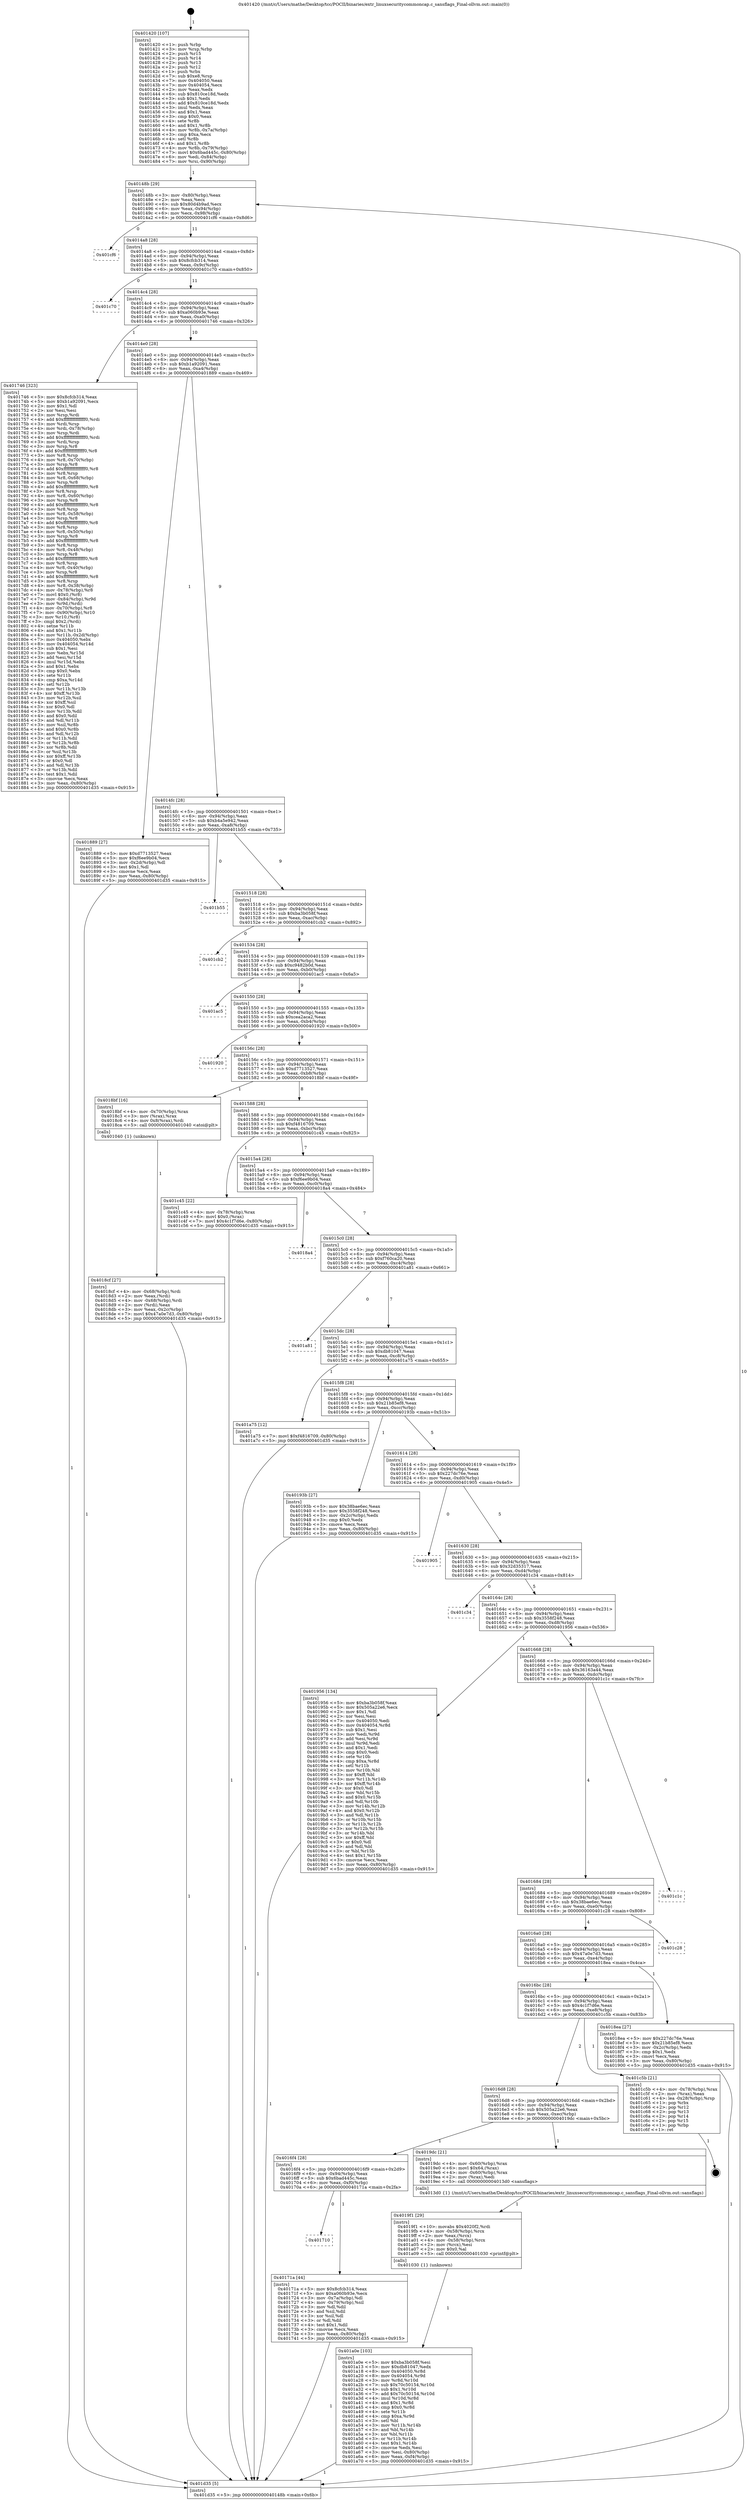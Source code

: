 digraph "0x401420" {
  label = "0x401420 (/mnt/c/Users/mathe/Desktop/tcc/POCII/binaries/extr_linuxsecuritycommoncap.c_sansflags_Final-ollvm.out::main(0))"
  labelloc = "t"
  node[shape=record]

  Entry [label="",width=0.3,height=0.3,shape=circle,fillcolor=black,style=filled]
  "0x40148b" [label="{
     0x40148b [29]\l
     | [instrs]\l
     &nbsp;&nbsp;0x40148b \<+3\>: mov -0x80(%rbp),%eax\l
     &nbsp;&nbsp;0x40148e \<+2\>: mov %eax,%ecx\l
     &nbsp;&nbsp;0x401490 \<+6\>: sub $0x80d4b9ad,%ecx\l
     &nbsp;&nbsp;0x401496 \<+6\>: mov %eax,-0x94(%rbp)\l
     &nbsp;&nbsp;0x40149c \<+6\>: mov %ecx,-0x98(%rbp)\l
     &nbsp;&nbsp;0x4014a2 \<+6\>: je 0000000000401cf6 \<main+0x8d6\>\l
  }"]
  "0x401cf6" [label="{
     0x401cf6\l
  }", style=dashed]
  "0x4014a8" [label="{
     0x4014a8 [28]\l
     | [instrs]\l
     &nbsp;&nbsp;0x4014a8 \<+5\>: jmp 00000000004014ad \<main+0x8d\>\l
     &nbsp;&nbsp;0x4014ad \<+6\>: mov -0x94(%rbp),%eax\l
     &nbsp;&nbsp;0x4014b3 \<+5\>: sub $0x8cfcb314,%eax\l
     &nbsp;&nbsp;0x4014b8 \<+6\>: mov %eax,-0x9c(%rbp)\l
     &nbsp;&nbsp;0x4014be \<+6\>: je 0000000000401c70 \<main+0x850\>\l
  }"]
  Exit [label="",width=0.3,height=0.3,shape=circle,fillcolor=black,style=filled,peripheries=2]
  "0x401c70" [label="{
     0x401c70\l
  }", style=dashed]
  "0x4014c4" [label="{
     0x4014c4 [28]\l
     | [instrs]\l
     &nbsp;&nbsp;0x4014c4 \<+5\>: jmp 00000000004014c9 \<main+0xa9\>\l
     &nbsp;&nbsp;0x4014c9 \<+6\>: mov -0x94(%rbp),%eax\l
     &nbsp;&nbsp;0x4014cf \<+5\>: sub $0xa060b93e,%eax\l
     &nbsp;&nbsp;0x4014d4 \<+6\>: mov %eax,-0xa0(%rbp)\l
     &nbsp;&nbsp;0x4014da \<+6\>: je 0000000000401746 \<main+0x326\>\l
  }"]
  "0x401a0e" [label="{
     0x401a0e [103]\l
     | [instrs]\l
     &nbsp;&nbsp;0x401a0e \<+5\>: mov $0xba3b058f,%esi\l
     &nbsp;&nbsp;0x401a13 \<+5\>: mov $0xdb81047,%edx\l
     &nbsp;&nbsp;0x401a18 \<+8\>: mov 0x404050,%r8d\l
     &nbsp;&nbsp;0x401a20 \<+8\>: mov 0x404054,%r9d\l
     &nbsp;&nbsp;0x401a28 \<+3\>: mov %r8d,%r10d\l
     &nbsp;&nbsp;0x401a2b \<+7\>: sub $0x70c50154,%r10d\l
     &nbsp;&nbsp;0x401a32 \<+4\>: sub $0x1,%r10d\l
     &nbsp;&nbsp;0x401a36 \<+7\>: add $0x70c50154,%r10d\l
     &nbsp;&nbsp;0x401a3d \<+4\>: imul %r10d,%r8d\l
     &nbsp;&nbsp;0x401a41 \<+4\>: and $0x1,%r8d\l
     &nbsp;&nbsp;0x401a45 \<+4\>: cmp $0x0,%r8d\l
     &nbsp;&nbsp;0x401a49 \<+4\>: sete %r11b\l
     &nbsp;&nbsp;0x401a4d \<+4\>: cmp $0xa,%r9d\l
     &nbsp;&nbsp;0x401a51 \<+3\>: setl %bl\l
     &nbsp;&nbsp;0x401a54 \<+3\>: mov %r11b,%r14b\l
     &nbsp;&nbsp;0x401a57 \<+3\>: and %bl,%r14b\l
     &nbsp;&nbsp;0x401a5a \<+3\>: xor %bl,%r11b\l
     &nbsp;&nbsp;0x401a5d \<+3\>: or %r11b,%r14b\l
     &nbsp;&nbsp;0x401a60 \<+4\>: test $0x1,%r14b\l
     &nbsp;&nbsp;0x401a64 \<+3\>: cmovne %edx,%esi\l
     &nbsp;&nbsp;0x401a67 \<+3\>: mov %esi,-0x80(%rbp)\l
     &nbsp;&nbsp;0x401a6a \<+6\>: mov %eax,-0xf4(%rbp)\l
     &nbsp;&nbsp;0x401a70 \<+5\>: jmp 0000000000401d35 \<main+0x915\>\l
  }"]
  "0x401746" [label="{
     0x401746 [323]\l
     | [instrs]\l
     &nbsp;&nbsp;0x401746 \<+5\>: mov $0x8cfcb314,%eax\l
     &nbsp;&nbsp;0x40174b \<+5\>: mov $0xb1a92091,%ecx\l
     &nbsp;&nbsp;0x401750 \<+2\>: mov $0x1,%dl\l
     &nbsp;&nbsp;0x401752 \<+2\>: xor %esi,%esi\l
     &nbsp;&nbsp;0x401754 \<+3\>: mov %rsp,%rdi\l
     &nbsp;&nbsp;0x401757 \<+4\>: add $0xfffffffffffffff0,%rdi\l
     &nbsp;&nbsp;0x40175b \<+3\>: mov %rdi,%rsp\l
     &nbsp;&nbsp;0x40175e \<+4\>: mov %rdi,-0x78(%rbp)\l
     &nbsp;&nbsp;0x401762 \<+3\>: mov %rsp,%rdi\l
     &nbsp;&nbsp;0x401765 \<+4\>: add $0xfffffffffffffff0,%rdi\l
     &nbsp;&nbsp;0x401769 \<+3\>: mov %rdi,%rsp\l
     &nbsp;&nbsp;0x40176c \<+3\>: mov %rsp,%r8\l
     &nbsp;&nbsp;0x40176f \<+4\>: add $0xfffffffffffffff0,%r8\l
     &nbsp;&nbsp;0x401773 \<+3\>: mov %r8,%rsp\l
     &nbsp;&nbsp;0x401776 \<+4\>: mov %r8,-0x70(%rbp)\l
     &nbsp;&nbsp;0x40177a \<+3\>: mov %rsp,%r8\l
     &nbsp;&nbsp;0x40177d \<+4\>: add $0xfffffffffffffff0,%r8\l
     &nbsp;&nbsp;0x401781 \<+3\>: mov %r8,%rsp\l
     &nbsp;&nbsp;0x401784 \<+4\>: mov %r8,-0x68(%rbp)\l
     &nbsp;&nbsp;0x401788 \<+3\>: mov %rsp,%r8\l
     &nbsp;&nbsp;0x40178b \<+4\>: add $0xfffffffffffffff0,%r8\l
     &nbsp;&nbsp;0x40178f \<+3\>: mov %r8,%rsp\l
     &nbsp;&nbsp;0x401792 \<+4\>: mov %r8,-0x60(%rbp)\l
     &nbsp;&nbsp;0x401796 \<+3\>: mov %rsp,%r8\l
     &nbsp;&nbsp;0x401799 \<+4\>: add $0xfffffffffffffff0,%r8\l
     &nbsp;&nbsp;0x40179d \<+3\>: mov %r8,%rsp\l
     &nbsp;&nbsp;0x4017a0 \<+4\>: mov %r8,-0x58(%rbp)\l
     &nbsp;&nbsp;0x4017a4 \<+3\>: mov %rsp,%r8\l
     &nbsp;&nbsp;0x4017a7 \<+4\>: add $0xfffffffffffffff0,%r8\l
     &nbsp;&nbsp;0x4017ab \<+3\>: mov %r8,%rsp\l
     &nbsp;&nbsp;0x4017ae \<+4\>: mov %r8,-0x50(%rbp)\l
     &nbsp;&nbsp;0x4017b2 \<+3\>: mov %rsp,%r8\l
     &nbsp;&nbsp;0x4017b5 \<+4\>: add $0xfffffffffffffff0,%r8\l
     &nbsp;&nbsp;0x4017b9 \<+3\>: mov %r8,%rsp\l
     &nbsp;&nbsp;0x4017bc \<+4\>: mov %r8,-0x48(%rbp)\l
     &nbsp;&nbsp;0x4017c0 \<+3\>: mov %rsp,%r8\l
     &nbsp;&nbsp;0x4017c3 \<+4\>: add $0xfffffffffffffff0,%r8\l
     &nbsp;&nbsp;0x4017c7 \<+3\>: mov %r8,%rsp\l
     &nbsp;&nbsp;0x4017ca \<+4\>: mov %r8,-0x40(%rbp)\l
     &nbsp;&nbsp;0x4017ce \<+3\>: mov %rsp,%r8\l
     &nbsp;&nbsp;0x4017d1 \<+4\>: add $0xfffffffffffffff0,%r8\l
     &nbsp;&nbsp;0x4017d5 \<+3\>: mov %r8,%rsp\l
     &nbsp;&nbsp;0x4017d8 \<+4\>: mov %r8,-0x38(%rbp)\l
     &nbsp;&nbsp;0x4017dc \<+4\>: mov -0x78(%rbp),%r8\l
     &nbsp;&nbsp;0x4017e0 \<+7\>: movl $0x0,(%r8)\l
     &nbsp;&nbsp;0x4017e7 \<+7\>: mov -0x84(%rbp),%r9d\l
     &nbsp;&nbsp;0x4017ee \<+3\>: mov %r9d,(%rdi)\l
     &nbsp;&nbsp;0x4017f1 \<+4\>: mov -0x70(%rbp),%r8\l
     &nbsp;&nbsp;0x4017f5 \<+7\>: mov -0x90(%rbp),%r10\l
     &nbsp;&nbsp;0x4017fc \<+3\>: mov %r10,(%r8)\l
     &nbsp;&nbsp;0x4017ff \<+3\>: cmpl $0x2,(%rdi)\l
     &nbsp;&nbsp;0x401802 \<+4\>: setne %r11b\l
     &nbsp;&nbsp;0x401806 \<+4\>: and $0x1,%r11b\l
     &nbsp;&nbsp;0x40180a \<+4\>: mov %r11b,-0x2d(%rbp)\l
     &nbsp;&nbsp;0x40180e \<+7\>: mov 0x404050,%ebx\l
     &nbsp;&nbsp;0x401815 \<+8\>: mov 0x404054,%r14d\l
     &nbsp;&nbsp;0x40181d \<+3\>: sub $0x1,%esi\l
     &nbsp;&nbsp;0x401820 \<+3\>: mov %ebx,%r15d\l
     &nbsp;&nbsp;0x401823 \<+3\>: add %esi,%r15d\l
     &nbsp;&nbsp;0x401826 \<+4\>: imul %r15d,%ebx\l
     &nbsp;&nbsp;0x40182a \<+3\>: and $0x1,%ebx\l
     &nbsp;&nbsp;0x40182d \<+3\>: cmp $0x0,%ebx\l
     &nbsp;&nbsp;0x401830 \<+4\>: sete %r11b\l
     &nbsp;&nbsp;0x401834 \<+4\>: cmp $0xa,%r14d\l
     &nbsp;&nbsp;0x401838 \<+4\>: setl %r12b\l
     &nbsp;&nbsp;0x40183c \<+3\>: mov %r11b,%r13b\l
     &nbsp;&nbsp;0x40183f \<+4\>: xor $0xff,%r13b\l
     &nbsp;&nbsp;0x401843 \<+3\>: mov %r12b,%sil\l
     &nbsp;&nbsp;0x401846 \<+4\>: xor $0xff,%sil\l
     &nbsp;&nbsp;0x40184a \<+3\>: xor $0x0,%dl\l
     &nbsp;&nbsp;0x40184d \<+3\>: mov %r13b,%dil\l
     &nbsp;&nbsp;0x401850 \<+4\>: and $0x0,%dil\l
     &nbsp;&nbsp;0x401854 \<+3\>: and %dl,%r11b\l
     &nbsp;&nbsp;0x401857 \<+3\>: mov %sil,%r8b\l
     &nbsp;&nbsp;0x40185a \<+4\>: and $0x0,%r8b\l
     &nbsp;&nbsp;0x40185e \<+3\>: and %dl,%r12b\l
     &nbsp;&nbsp;0x401861 \<+3\>: or %r11b,%dil\l
     &nbsp;&nbsp;0x401864 \<+3\>: or %r12b,%r8b\l
     &nbsp;&nbsp;0x401867 \<+3\>: xor %r8b,%dil\l
     &nbsp;&nbsp;0x40186a \<+3\>: or %sil,%r13b\l
     &nbsp;&nbsp;0x40186d \<+4\>: xor $0xff,%r13b\l
     &nbsp;&nbsp;0x401871 \<+3\>: or $0x0,%dl\l
     &nbsp;&nbsp;0x401874 \<+3\>: and %dl,%r13b\l
     &nbsp;&nbsp;0x401877 \<+3\>: or %r13b,%dil\l
     &nbsp;&nbsp;0x40187a \<+4\>: test $0x1,%dil\l
     &nbsp;&nbsp;0x40187e \<+3\>: cmovne %ecx,%eax\l
     &nbsp;&nbsp;0x401881 \<+3\>: mov %eax,-0x80(%rbp)\l
     &nbsp;&nbsp;0x401884 \<+5\>: jmp 0000000000401d35 \<main+0x915\>\l
  }"]
  "0x4014e0" [label="{
     0x4014e0 [28]\l
     | [instrs]\l
     &nbsp;&nbsp;0x4014e0 \<+5\>: jmp 00000000004014e5 \<main+0xc5\>\l
     &nbsp;&nbsp;0x4014e5 \<+6\>: mov -0x94(%rbp),%eax\l
     &nbsp;&nbsp;0x4014eb \<+5\>: sub $0xb1a92091,%eax\l
     &nbsp;&nbsp;0x4014f0 \<+6\>: mov %eax,-0xa4(%rbp)\l
     &nbsp;&nbsp;0x4014f6 \<+6\>: je 0000000000401889 \<main+0x469\>\l
  }"]
  "0x4019f1" [label="{
     0x4019f1 [29]\l
     | [instrs]\l
     &nbsp;&nbsp;0x4019f1 \<+10\>: movabs $0x4020f2,%rdi\l
     &nbsp;&nbsp;0x4019fb \<+4\>: mov -0x58(%rbp),%rcx\l
     &nbsp;&nbsp;0x4019ff \<+2\>: mov %eax,(%rcx)\l
     &nbsp;&nbsp;0x401a01 \<+4\>: mov -0x58(%rbp),%rcx\l
     &nbsp;&nbsp;0x401a05 \<+2\>: mov (%rcx),%esi\l
     &nbsp;&nbsp;0x401a07 \<+2\>: mov $0x0,%al\l
     &nbsp;&nbsp;0x401a09 \<+5\>: call 0000000000401030 \<printf@plt\>\l
     | [calls]\l
     &nbsp;&nbsp;0x401030 \{1\} (unknown)\l
  }"]
  "0x401889" [label="{
     0x401889 [27]\l
     | [instrs]\l
     &nbsp;&nbsp;0x401889 \<+5\>: mov $0xd7713527,%eax\l
     &nbsp;&nbsp;0x40188e \<+5\>: mov $0xf6ee9b04,%ecx\l
     &nbsp;&nbsp;0x401893 \<+3\>: mov -0x2d(%rbp),%dl\l
     &nbsp;&nbsp;0x401896 \<+3\>: test $0x1,%dl\l
     &nbsp;&nbsp;0x401899 \<+3\>: cmovne %ecx,%eax\l
     &nbsp;&nbsp;0x40189c \<+3\>: mov %eax,-0x80(%rbp)\l
     &nbsp;&nbsp;0x40189f \<+5\>: jmp 0000000000401d35 \<main+0x915\>\l
  }"]
  "0x4014fc" [label="{
     0x4014fc [28]\l
     | [instrs]\l
     &nbsp;&nbsp;0x4014fc \<+5\>: jmp 0000000000401501 \<main+0xe1\>\l
     &nbsp;&nbsp;0x401501 \<+6\>: mov -0x94(%rbp),%eax\l
     &nbsp;&nbsp;0x401507 \<+5\>: sub $0xb4a5e942,%eax\l
     &nbsp;&nbsp;0x40150c \<+6\>: mov %eax,-0xa8(%rbp)\l
     &nbsp;&nbsp;0x401512 \<+6\>: je 0000000000401b55 \<main+0x735\>\l
  }"]
  "0x4018cf" [label="{
     0x4018cf [27]\l
     | [instrs]\l
     &nbsp;&nbsp;0x4018cf \<+4\>: mov -0x68(%rbp),%rdi\l
     &nbsp;&nbsp;0x4018d3 \<+2\>: mov %eax,(%rdi)\l
     &nbsp;&nbsp;0x4018d5 \<+4\>: mov -0x68(%rbp),%rdi\l
     &nbsp;&nbsp;0x4018d9 \<+2\>: mov (%rdi),%eax\l
     &nbsp;&nbsp;0x4018db \<+3\>: mov %eax,-0x2c(%rbp)\l
     &nbsp;&nbsp;0x4018de \<+7\>: movl $0x47a0e7d3,-0x80(%rbp)\l
     &nbsp;&nbsp;0x4018e5 \<+5\>: jmp 0000000000401d35 \<main+0x915\>\l
  }"]
  "0x401b55" [label="{
     0x401b55\l
  }", style=dashed]
  "0x401518" [label="{
     0x401518 [28]\l
     | [instrs]\l
     &nbsp;&nbsp;0x401518 \<+5\>: jmp 000000000040151d \<main+0xfd\>\l
     &nbsp;&nbsp;0x40151d \<+6\>: mov -0x94(%rbp),%eax\l
     &nbsp;&nbsp;0x401523 \<+5\>: sub $0xba3b058f,%eax\l
     &nbsp;&nbsp;0x401528 \<+6\>: mov %eax,-0xac(%rbp)\l
     &nbsp;&nbsp;0x40152e \<+6\>: je 0000000000401cb2 \<main+0x892\>\l
  }"]
  "0x401420" [label="{
     0x401420 [107]\l
     | [instrs]\l
     &nbsp;&nbsp;0x401420 \<+1\>: push %rbp\l
     &nbsp;&nbsp;0x401421 \<+3\>: mov %rsp,%rbp\l
     &nbsp;&nbsp;0x401424 \<+2\>: push %r15\l
     &nbsp;&nbsp;0x401426 \<+2\>: push %r14\l
     &nbsp;&nbsp;0x401428 \<+2\>: push %r13\l
     &nbsp;&nbsp;0x40142a \<+2\>: push %r12\l
     &nbsp;&nbsp;0x40142c \<+1\>: push %rbx\l
     &nbsp;&nbsp;0x40142d \<+7\>: sub $0xe8,%rsp\l
     &nbsp;&nbsp;0x401434 \<+7\>: mov 0x404050,%eax\l
     &nbsp;&nbsp;0x40143b \<+7\>: mov 0x404054,%ecx\l
     &nbsp;&nbsp;0x401442 \<+2\>: mov %eax,%edx\l
     &nbsp;&nbsp;0x401444 \<+6\>: sub $0x810ce18d,%edx\l
     &nbsp;&nbsp;0x40144a \<+3\>: sub $0x1,%edx\l
     &nbsp;&nbsp;0x40144d \<+6\>: add $0x810ce18d,%edx\l
     &nbsp;&nbsp;0x401453 \<+3\>: imul %edx,%eax\l
     &nbsp;&nbsp;0x401456 \<+3\>: and $0x1,%eax\l
     &nbsp;&nbsp;0x401459 \<+3\>: cmp $0x0,%eax\l
     &nbsp;&nbsp;0x40145c \<+4\>: sete %r8b\l
     &nbsp;&nbsp;0x401460 \<+4\>: and $0x1,%r8b\l
     &nbsp;&nbsp;0x401464 \<+4\>: mov %r8b,-0x7a(%rbp)\l
     &nbsp;&nbsp;0x401468 \<+3\>: cmp $0xa,%ecx\l
     &nbsp;&nbsp;0x40146b \<+4\>: setl %r8b\l
     &nbsp;&nbsp;0x40146f \<+4\>: and $0x1,%r8b\l
     &nbsp;&nbsp;0x401473 \<+4\>: mov %r8b,-0x79(%rbp)\l
     &nbsp;&nbsp;0x401477 \<+7\>: movl $0x6bad445c,-0x80(%rbp)\l
     &nbsp;&nbsp;0x40147e \<+6\>: mov %edi,-0x84(%rbp)\l
     &nbsp;&nbsp;0x401484 \<+7\>: mov %rsi,-0x90(%rbp)\l
  }"]
  "0x401cb2" [label="{
     0x401cb2\l
  }", style=dashed]
  "0x401534" [label="{
     0x401534 [28]\l
     | [instrs]\l
     &nbsp;&nbsp;0x401534 \<+5\>: jmp 0000000000401539 \<main+0x119\>\l
     &nbsp;&nbsp;0x401539 \<+6\>: mov -0x94(%rbp),%eax\l
     &nbsp;&nbsp;0x40153f \<+5\>: sub $0xc9482b0d,%eax\l
     &nbsp;&nbsp;0x401544 \<+6\>: mov %eax,-0xb0(%rbp)\l
     &nbsp;&nbsp;0x40154a \<+6\>: je 0000000000401ac5 \<main+0x6a5\>\l
  }"]
  "0x401d35" [label="{
     0x401d35 [5]\l
     | [instrs]\l
     &nbsp;&nbsp;0x401d35 \<+5\>: jmp 000000000040148b \<main+0x6b\>\l
  }"]
  "0x401ac5" [label="{
     0x401ac5\l
  }", style=dashed]
  "0x401550" [label="{
     0x401550 [28]\l
     | [instrs]\l
     &nbsp;&nbsp;0x401550 \<+5\>: jmp 0000000000401555 \<main+0x135\>\l
     &nbsp;&nbsp;0x401555 \<+6\>: mov -0x94(%rbp),%eax\l
     &nbsp;&nbsp;0x40155b \<+5\>: sub $0xcea2aca2,%eax\l
     &nbsp;&nbsp;0x401560 \<+6\>: mov %eax,-0xb4(%rbp)\l
     &nbsp;&nbsp;0x401566 \<+6\>: je 0000000000401920 \<main+0x500\>\l
  }"]
  "0x401710" [label="{
     0x401710\l
  }", style=dashed]
  "0x401920" [label="{
     0x401920\l
  }", style=dashed]
  "0x40156c" [label="{
     0x40156c [28]\l
     | [instrs]\l
     &nbsp;&nbsp;0x40156c \<+5\>: jmp 0000000000401571 \<main+0x151\>\l
     &nbsp;&nbsp;0x401571 \<+6\>: mov -0x94(%rbp),%eax\l
     &nbsp;&nbsp;0x401577 \<+5\>: sub $0xd7713527,%eax\l
     &nbsp;&nbsp;0x40157c \<+6\>: mov %eax,-0xb8(%rbp)\l
     &nbsp;&nbsp;0x401582 \<+6\>: je 00000000004018bf \<main+0x49f\>\l
  }"]
  "0x40171a" [label="{
     0x40171a [44]\l
     | [instrs]\l
     &nbsp;&nbsp;0x40171a \<+5\>: mov $0x8cfcb314,%eax\l
     &nbsp;&nbsp;0x40171f \<+5\>: mov $0xa060b93e,%ecx\l
     &nbsp;&nbsp;0x401724 \<+3\>: mov -0x7a(%rbp),%dl\l
     &nbsp;&nbsp;0x401727 \<+4\>: mov -0x79(%rbp),%sil\l
     &nbsp;&nbsp;0x40172b \<+3\>: mov %dl,%dil\l
     &nbsp;&nbsp;0x40172e \<+3\>: and %sil,%dil\l
     &nbsp;&nbsp;0x401731 \<+3\>: xor %sil,%dl\l
     &nbsp;&nbsp;0x401734 \<+3\>: or %dl,%dil\l
     &nbsp;&nbsp;0x401737 \<+4\>: test $0x1,%dil\l
     &nbsp;&nbsp;0x40173b \<+3\>: cmovne %ecx,%eax\l
     &nbsp;&nbsp;0x40173e \<+3\>: mov %eax,-0x80(%rbp)\l
     &nbsp;&nbsp;0x401741 \<+5\>: jmp 0000000000401d35 \<main+0x915\>\l
  }"]
  "0x4018bf" [label="{
     0x4018bf [16]\l
     | [instrs]\l
     &nbsp;&nbsp;0x4018bf \<+4\>: mov -0x70(%rbp),%rax\l
     &nbsp;&nbsp;0x4018c3 \<+3\>: mov (%rax),%rax\l
     &nbsp;&nbsp;0x4018c6 \<+4\>: mov 0x8(%rax),%rdi\l
     &nbsp;&nbsp;0x4018ca \<+5\>: call 0000000000401040 \<atoi@plt\>\l
     | [calls]\l
     &nbsp;&nbsp;0x401040 \{1\} (unknown)\l
  }"]
  "0x401588" [label="{
     0x401588 [28]\l
     | [instrs]\l
     &nbsp;&nbsp;0x401588 \<+5\>: jmp 000000000040158d \<main+0x16d\>\l
     &nbsp;&nbsp;0x40158d \<+6\>: mov -0x94(%rbp),%eax\l
     &nbsp;&nbsp;0x401593 \<+5\>: sub $0xf4816709,%eax\l
     &nbsp;&nbsp;0x401598 \<+6\>: mov %eax,-0xbc(%rbp)\l
     &nbsp;&nbsp;0x40159e \<+6\>: je 0000000000401c45 \<main+0x825\>\l
  }"]
  "0x4016f4" [label="{
     0x4016f4 [28]\l
     | [instrs]\l
     &nbsp;&nbsp;0x4016f4 \<+5\>: jmp 00000000004016f9 \<main+0x2d9\>\l
     &nbsp;&nbsp;0x4016f9 \<+6\>: mov -0x94(%rbp),%eax\l
     &nbsp;&nbsp;0x4016ff \<+5\>: sub $0x6bad445c,%eax\l
     &nbsp;&nbsp;0x401704 \<+6\>: mov %eax,-0xf0(%rbp)\l
     &nbsp;&nbsp;0x40170a \<+6\>: je 000000000040171a \<main+0x2fa\>\l
  }"]
  "0x401c45" [label="{
     0x401c45 [22]\l
     | [instrs]\l
     &nbsp;&nbsp;0x401c45 \<+4\>: mov -0x78(%rbp),%rax\l
     &nbsp;&nbsp;0x401c49 \<+6\>: movl $0x0,(%rax)\l
     &nbsp;&nbsp;0x401c4f \<+7\>: movl $0x4c1f7d6e,-0x80(%rbp)\l
     &nbsp;&nbsp;0x401c56 \<+5\>: jmp 0000000000401d35 \<main+0x915\>\l
  }"]
  "0x4015a4" [label="{
     0x4015a4 [28]\l
     | [instrs]\l
     &nbsp;&nbsp;0x4015a4 \<+5\>: jmp 00000000004015a9 \<main+0x189\>\l
     &nbsp;&nbsp;0x4015a9 \<+6\>: mov -0x94(%rbp),%eax\l
     &nbsp;&nbsp;0x4015af \<+5\>: sub $0xf6ee9b04,%eax\l
     &nbsp;&nbsp;0x4015b4 \<+6\>: mov %eax,-0xc0(%rbp)\l
     &nbsp;&nbsp;0x4015ba \<+6\>: je 00000000004018a4 \<main+0x484\>\l
  }"]
  "0x4019dc" [label="{
     0x4019dc [21]\l
     | [instrs]\l
     &nbsp;&nbsp;0x4019dc \<+4\>: mov -0x60(%rbp),%rax\l
     &nbsp;&nbsp;0x4019e0 \<+6\>: movl $0x64,(%rax)\l
     &nbsp;&nbsp;0x4019e6 \<+4\>: mov -0x60(%rbp),%rax\l
     &nbsp;&nbsp;0x4019ea \<+2\>: mov (%rax),%edi\l
     &nbsp;&nbsp;0x4019ec \<+5\>: call 00000000004013d0 \<sansflags\>\l
     | [calls]\l
     &nbsp;&nbsp;0x4013d0 \{1\} (/mnt/c/Users/mathe/Desktop/tcc/POCII/binaries/extr_linuxsecuritycommoncap.c_sansflags_Final-ollvm.out::sansflags)\l
  }"]
  "0x4018a4" [label="{
     0x4018a4\l
  }", style=dashed]
  "0x4015c0" [label="{
     0x4015c0 [28]\l
     | [instrs]\l
     &nbsp;&nbsp;0x4015c0 \<+5\>: jmp 00000000004015c5 \<main+0x1a5\>\l
     &nbsp;&nbsp;0x4015c5 \<+6\>: mov -0x94(%rbp),%eax\l
     &nbsp;&nbsp;0x4015cb \<+5\>: sub $0xf760ca20,%eax\l
     &nbsp;&nbsp;0x4015d0 \<+6\>: mov %eax,-0xc4(%rbp)\l
     &nbsp;&nbsp;0x4015d6 \<+6\>: je 0000000000401a81 \<main+0x661\>\l
  }"]
  "0x4016d8" [label="{
     0x4016d8 [28]\l
     | [instrs]\l
     &nbsp;&nbsp;0x4016d8 \<+5\>: jmp 00000000004016dd \<main+0x2bd\>\l
     &nbsp;&nbsp;0x4016dd \<+6\>: mov -0x94(%rbp),%eax\l
     &nbsp;&nbsp;0x4016e3 \<+5\>: sub $0x505a22e6,%eax\l
     &nbsp;&nbsp;0x4016e8 \<+6\>: mov %eax,-0xec(%rbp)\l
     &nbsp;&nbsp;0x4016ee \<+6\>: je 00000000004019dc \<main+0x5bc\>\l
  }"]
  "0x401a81" [label="{
     0x401a81\l
  }", style=dashed]
  "0x4015dc" [label="{
     0x4015dc [28]\l
     | [instrs]\l
     &nbsp;&nbsp;0x4015dc \<+5\>: jmp 00000000004015e1 \<main+0x1c1\>\l
     &nbsp;&nbsp;0x4015e1 \<+6\>: mov -0x94(%rbp),%eax\l
     &nbsp;&nbsp;0x4015e7 \<+5\>: sub $0xdb81047,%eax\l
     &nbsp;&nbsp;0x4015ec \<+6\>: mov %eax,-0xc8(%rbp)\l
     &nbsp;&nbsp;0x4015f2 \<+6\>: je 0000000000401a75 \<main+0x655\>\l
  }"]
  "0x401c5b" [label="{
     0x401c5b [21]\l
     | [instrs]\l
     &nbsp;&nbsp;0x401c5b \<+4\>: mov -0x78(%rbp),%rax\l
     &nbsp;&nbsp;0x401c5f \<+2\>: mov (%rax),%eax\l
     &nbsp;&nbsp;0x401c61 \<+4\>: lea -0x28(%rbp),%rsp\l
     &nbsp;&nbsp;0x401c65 \<+1\>: pop %rbx\l
     &nbsp;&nbsp;0x401c66 \<+2\>: pop %r12\l
     &nbsp;&nbsp;0x401c68 \<+2\>: pop %r13\l
     &nbsp;&nbsp;0x401c6a \<+2\>: pop %r14\l
     &nbsp;&nbsp;0x401c6c \<+2\>: pop %r15\l
     &nbsp;&nbsp;0x401c6e \<+1\>: pop %rbp\l
     &nbsp;&nbsp;0x401c6f \<+1\>: ret\l
  }"]
  "0x401a75" [label="{
     0x401a75 [12]\l
     | [instrs]\l
     &nbsp;&nbsp;0x401a75 \<+7\>: movl $0xf4816709,-0x80(%rbp)\l
     &nbsp;&nbsp;0x401a7c \<+5\>: jmp 0000000000401d35 \<main+0x915\>\l
  }"]
  "0x4015f8" [label="{
     0x4015f8 [28]\l
     | [instrs]\l
     &nbsp;&nbsp;0x4015f8 \<+5\>: jmp 00000000004015fd \<main+0x1dd\>\l
     &nbsp;&nbsp;0x4015fd \<+6\>: mov -0x94(%rbp),%eax\l
     &nbsp;&nbsp;0x401603 \<+5\>: sub $0x21b85ef8,%eax\l
     &nbsp;&nbsp;0x401608 \<+6\>: mov %eax,-0xcc(%rbp)\l
     &nbsp;&nbsp;0x40160e \<+6\>: je 000000000040193b \<main+0x51b\>\l
  }"]
  "0x4016bc" [label="{
     0x4016bc [28]\l
     | [instrs]\l
     &nbsp;&nbsp;0x4016bc \<+5\>: jmp 00000000004016c1 \<main+0x2a1\>\l
     &nbsp;&nbsp;0x4016c1 \<+6\>: mov -0x94(%rbp),%eax\l
     &nbsp;&nbsp;0x4016c7 \<+5\>: sub $0x4c1f7d6e,%eax\l
     &nbsp;&nbsp;0x4016cc \<+6\>: mov %eax,-0xe8(%rbp)\l
     &nbsp;&nbsp;0x4016d2 \<+6\>: je 0000000000401c5b \<main+0x83b\>\l
  }"]
  "0x40193b" [label="{
     0x40193b [27]\l
     | [instrs]\l
     &nbsp;&nbsp;0x40193b \<+5\>: mov $0x38bae6ec,%eax\l
     &nbsp;&nbsp;0x401940 \<+5\>: mov $0x3558f248,%ecx\l
     &nbsp;&nbsp;0x401945 \<+3\>: mov -0x2c(%rbp),%edx\l
     &nbsp;&nbsp;0x401948 \<+3\>: cmp $0x0,%edx\l
     &nbsp;&nbsp;0x40194b \<+3\>: cmove %ecx,%eax\l
     &nbsp;&nbsp;0x40194e \<+3\>: mov %eax,-0x80(%rbp)\l
     &nbsp;&nbsp;0x401951 \<+5\>: jmp 0000000000401d35 \<main+0x915\>\l
  }"]
  "0x401614" [label="{
     0x401614 [28]\l
     | [instrs]\l
     &nbsp;&nbsp;0x401614 \<+5\>: jmp 0000000000401619 \<main+0x1f9\>\l
     &nbsp;&nbsp;0x401619 \<+6\>: mov -0x94(%rbp),%eax\l
     &nbsp;&nbsp;0x40161f \<+5\>: sub $0x227dc76e,%eax\l
     &nbsp;&nbsp;0x401624 \<+6\>: mov %eax,-0xd0(%rbp)\l
     &nbsp;&nbsp;0x40162a \<+6\>: je 0000000000401905 \<main+0x4e5\>\l
  }"]
  "0x4018ea" [label="{
     0x4018ea [27]\l
     | [instrs]\l
     &nbsp;&nbsp;0x4018ea \<+5\>: mov $0x227dc76e,%eax\l
     &nbsp;&nbsp;0x4018ef \<+5\>: mov $0x21b85ef8,%ecx\l
     &nbsp;&nbsp;0x4018f4 \<+3\>: mov -0x2c(%rbp),%edx\l
     &nbsp;&nbsp;0x4018f7 \<+3\>: cmp $0x1,%edx\l
     &nbsp;&nbsp;0x4018fa \<+3\>: cmovl %ecx,%eax\l
     &nbsp;&nbsp;0x4018fd \<+3\>: mov %eax,-0x80(%rbp)\l
     &nbsp;&nbsp;0x401900 \<+5\>: jmp 0000000000401d35 \<main+0x915\>\l
  }"]
  "0x401905" [label="{
     0x401905\l
  }", style=dashed]
  "0x401630" [label="{
     0x401630 [28]\l
     | [instrs]\l
     &nbsp;&nbsp;0x401630 \<+5\>: jmp 0000000000401635 \<main+0x215\>\l
     &nbsp;&nbsp;0x401635 \<+6\>: mov -0x94(%rbp),%eax\l
     &nbsp;&nbsp;0x40163b \<+5\>: sub $0x32d35317,%eax\l
     &nbsp;&nbsp;0x401640 \<+6\>: mov %eax,-0xd4(%rbp)\l
     &nbsp;&nbsp;0x401646 \<+6\>: je 0000000000401c34 \<main+0x814\>\l
  }"]
  "0x4016a0" [label="{
     0x4016a0 [28]\l
     | [instrs]\l
     &nbsp;&nbsp;0x4016a0 \<+5\>: jmp 00000000004016a5 \<main+0x285\>\l
     &nbsp;&nbsp;0x4016a5 \<+6\>: mov -0x94(%rbp),%eax\l
     &nbsp;&nbsp;0x4016ab \<+5\>: sub $0x47a0e7d3,%eax\l
     &nbsp;&nbsp;0x4016b0 \<+6\>: mov %eax,-0xe4(%rbp)\l
     &nbsp;&nbsp;0x4016b6 \<+6\>: je 00000000004018ea \<main+0x4ca\>\l
  }"]
  "0x401c34" [label="{
     0x401c34\l
  }", style=dashed]
  "0x40164c" [label="{
     0x40164c [28]\l
     | [instrs]\l
     &nbsp;&nbsp;0x40164c \<+5\>: jmp 0000000000401651 \<main+0x231\>\l
     &nbsp;&nbsp;0x401651 \<+6\>: mov -0x94(%rbp),%eax\l
     &nbsp;&nbsp;0x401657 \<+5\>: sub $0x3558f248,%eax\l
     &nbsp;&nbsp;0x40165c \<+6\>: mov %eax,-0xd8(%rbp)\l
     &nbsp;&nbsp;0x401662 \<+6\>: je 0000000000401956 \<main+0x536\>\l
  }"]
  "0x401c28" [label="{
     0x401c28\l
  }", style=dashed]
  "0x401956" [label="{
     0x401956 [134]\l
     | [instrs]\l
     &nbsp;&nbsp;0x401956 \<+5\>: mov $0xba3b058f,%eax\l
     &nbsp;&nbsp;0x40195b \<+5\>: mov $0x505a22e6,%ecx\l
     &nbsp;&nbsp;0x401960 \<+2\>: mov $0x1,%dl\l
     &nbsp;&nbsp;0x401962 \<+2\>: xor %esi,%esi\l
     &nbsp;&nbsp;0x401964 \<+7\>: mov 0x404050,%edi\l
     &nbsp;&nbsp;0x40196b \<+8\>: mov 0x404054,%r8d\l
     &nbsp;&nbsp;0x401973 \<+3\>: sub $0x1,%esi\l
     &nbsp;&nbsp;0x401976 \<+3\>: mov %edi,%r9d\l
     &nbsp;&nbsp;0x401979 \<+3\>: add %esi,%r9d\l
     &nbsp;&nbsp;0x40197c \<+4\>: imul %r9d,%edi\l
     &nbsp;&nbsp;0x401980 \<+3\>: and $0x1,%edi\l
     &nbsp;&nbsp;0x401983 \<+3\>: cmp $0x0,%edi\l
     &nbsp;&nbsp;0x401986 \<+4\>: sete %r10b\l
     &nbsp;&nbsp;0x40198a \<+4\>: cmp $0xa,%r8d\l
     &nbsp;&nbsp;0x40198e \<+4\>: setl %r11b\l
     &nbsp;&nbsp;0x401992 \<+3\>: mov %r10b,%bl\l
     &nbsp;&nbsp;0x401995 \<+3\>: xor $0xff,%bl\l
     &nbsp;&nbsp;0x401998 \<+3\>: mov %r11b,%r14b\l
     &nbsp;&nbsp;0x40199b \<+4\>: xor $0xff,%r14b\l
     &nbsp;&nbsp;0x40199f \<+3\>: xor $0x0,%dl\l
     &nbsp;&nbsp;0x4019a2 \<+3\>: mov %bl,%r15b\l
     &nbsp;&nbsp;0x4019a5 \<+4\>: and $0x0,%r15b\l
     &nbsp;&nbsp;0x4019a9 \<+3\>: and %dl,%r10b\l
     &nbsp;&nbsp;0x4019ac \<+3\>: mov %r14b,%r12b\l
     &nbsp;&nbsp;0x4019af \<+4\>: and $0x0,%r12b\l
     &nbsp;&nbsp;0x4019b3 \<+3\>: and %dl,%r11b\l
     &nbsp;&nbsp;0x4019b6 \<+3\>: or %r10b,%r15b\l
     &nbsp;&nbsp;0x4019b9 \<+3\>: or %r11b,%r12b\l
     &nbsp;&nbsp;0x4019bc \<+3\>: xor %r12b,%r15b\l
     &nbsp;&nbsp;0x4019bf \<+3\>: or %r14b,%bl\l
     &nbsp;&nbsp;0x4019c2 \<+3\>: xor $0xff,%bl\l
     &nbsp;&nbsp;0x4019c5 \<+3\>: or $0x0,%dl\l
     &nbsp;&nbsp;0x4019c8 \<+2\>: and %dl,%bl\l
     &nbsp;&nbsp;0x4019ca \<+3\>: or %bl,%r15b\l
     &nbsp;&nbsp;0x4019cd \<+4\>: test $0x1,%r15b\l
     &nbsp;&nbsp;0x4019d1 \<+3\>: cmovne %ecx,%eax\l
     &nbsp;&nbsp;0x4019d4 \<+3\>: mov %eax,-0x80(%rbp)\l
     &nbsp;&nbsp;0x4019d7 \<+5\>: jmp 0000000000401d35 \<main+0x915\>\l
  }"]
  "0x401668" [label="{
     0x401668 [28]\l
     | [instrs]\l
     &nbsp;&nbsp;0x401668 \<+5\>: jmp 000000000040166d \<main+0x24d\>\l
     &nbsp;&nbsp;0x40166d \<+6\>: mov -0x94(%rbp),%eax\l
     &nbsp;&nbsp;0x401673 \<+5\>: sub $0x36163a44,%eax\l
     &nbsp;&nbsp;0x401678 \<+6\>: mov %eax,-0xdc(%rbp)\l
     &nbsp;&nbsp;0x40167e \<+6\>: je 0000000000401c1c \<main+0x7fc\>\l
  }"]
  "0x401684" [label="{
     0x401684 [28]\l
     | [instrs]\l
     &nbsp;&nbsp;0x401684 \<+5\>: jmp 0000000000401689 \<main+0x269\>\l
     &nbsp;&nbsp;0x401689 \<+6\>: mov -0x94(%rbp),%eax\l
     &nbsp;&nbsp;0x40168f \<+5\>: sub $0x38bae6ec,%eax\l
     &nbsp;&nbsp;0x401694 \<+6\>: mov %eax,-0xe0(%rbp)\l
     &nbsp;&nbsp;0x40169a \<+6\>: je 0000000000401c28 \<main+0x808\>\l
  }"]
  "0x401c1c" [label="{
     0x401c1c\l
  }", style=dashed]
  Entry -> "0x401420" [label=" 1"]
  "0x40148b" -> "0x401cf6" [label=" 0"]
  "0x40148b" -> "0x4014a8" [label=" 11"]
  "0x401c5b" -> Exit [label=" 1"]
  "0x4014a8" -> "0x401c70" [label=" 0"]
  "0x4014a8" -> "0x4014c4" [label=" 11"]
  "0x401c45" -> "0x401d35" [label=" 1"]
  "0x4014c4" -> "0x401746" [label=" 1"]
  "0x4014c4" -> "0x4014e0" [label=" 10"]
  "0x401a75" -> "0x401d35" [label=" 1"]
  "0x4014e0" -> "0x401889" [label=" 1"]
  "0x4014e0" -> "0x4014fc" [label=" 9"]
  "0x401a0e" -> "0x401d35" [label=" 1"]
  "0x4014fc" -> "0x401b55" [label=" 0"]
  "0x4014fc" -> "0x401518" [label=" 9"]
  "0x4019f1" -> "0x401a0e" [label=" 1"]
  "0x401518" -> "0x401cb2" [label=" 0"]
  "0x401518" -> "0x401534" [label=" 9"]
  "0x401956" -> "0x401d35" [label=" 1"]
  "0x401534" -> "0x401ac5" [label=" 0"]
  "0x401534" -> "0x401550" [label=" 9"]
  "0x40193b" -> "0x401d35" [label=" 1"]
  "0x401550" -> "0x401920" [label=" 0"]
  "0x401550" -> "0x40156c" [label=" 9"]
  "0x4018ea" -> "0x401d35" [label=" 1"]
  "0x40156c" -> "0x4018bf" [label=" 1"]
  "0x40156c" -> "0x401588" [label=" 8"]
  "0x4018cf" -> "0x401d35" [label=" 1"]
  "0x401588" -> "0x401c45" [label=" 1"]
  "0x401588" -> "0x4015a4" [label=" 7"]
  "0x401889" -> "0x401d35" [label=" 1"]
  "0x4015a4" -> "0x4018a4" [label=" 0"]
  "0x4015a4" -> "0x4015c0" [label=" 7"]
  "0x401746" -> "0x401d35" [label=" 1"]
  "0x4015c0" -> "0x401a81" [label=" 0"]
  "0x4015c0" -> "0x4015dc" [label=" 7"]
  "0x401d35" -> "0x40148b" [label=" 10"]
  "0x4015dc" -> "0x401a75" [label=" 1"]
  "0x4015dc" -> "0x4015f8" [label=" 6"]
  "0x401420" -> "0x40148b" [label=" 1"]
  "0x4015f8" -> "0x40193b" [label=" 1"]
  "0x4015f8" -> "0x401614" [label=" 5"]
  "0x4016f4" -> "0x401710" [label=" 0"]
  "0x401614" -> "0x401905" [label=" 0"]
  "0x401614" -> "0x401630" [label=" 5"]
  "0x4016f4" -> "0x40171a" [label=" 1"]
  "0x401630" -> "0x401c34" [label=" 0"]
  "0x401630" -> "0x40164c" [label=" 5"]
  "0x4016d8" -> "0x4016f4" [label=" 1"]
  "0x40164c" -> "0x401956" [label=" 1"]
  "0x40164c" -> "0x401668" [label=" 4"]
  "0x4016d8" -> "0x4019dc" [label=" 1"]
  "0x401668" -> "0x401c1c" [label=" 0"]
  "0x401668" -> "0x401684" [label=" 4"]
  "0x4019dc" -> "0x4019f1" [label=" 1"]
  "0x401684" -> "0x401c28" [label=" 0"]
  "0x401684" -> "0x4016a0" [label=" 4"]
  "0x4018bf" -> "0x4018cf" [label=" 1"]
  "0x4016a0" -> "0x4018ea" [label=" 1"]
  "0x4016a0" -> "0x4016bc" [label=" 3"]
  "0x40171a" -> "0x401d35" [label=" 1"]
  "0x4016bc" -> "0x401c5b" [label=" 1"]
  "0x4016bc" -> "0x4016d8" [label=" 2"]
}
